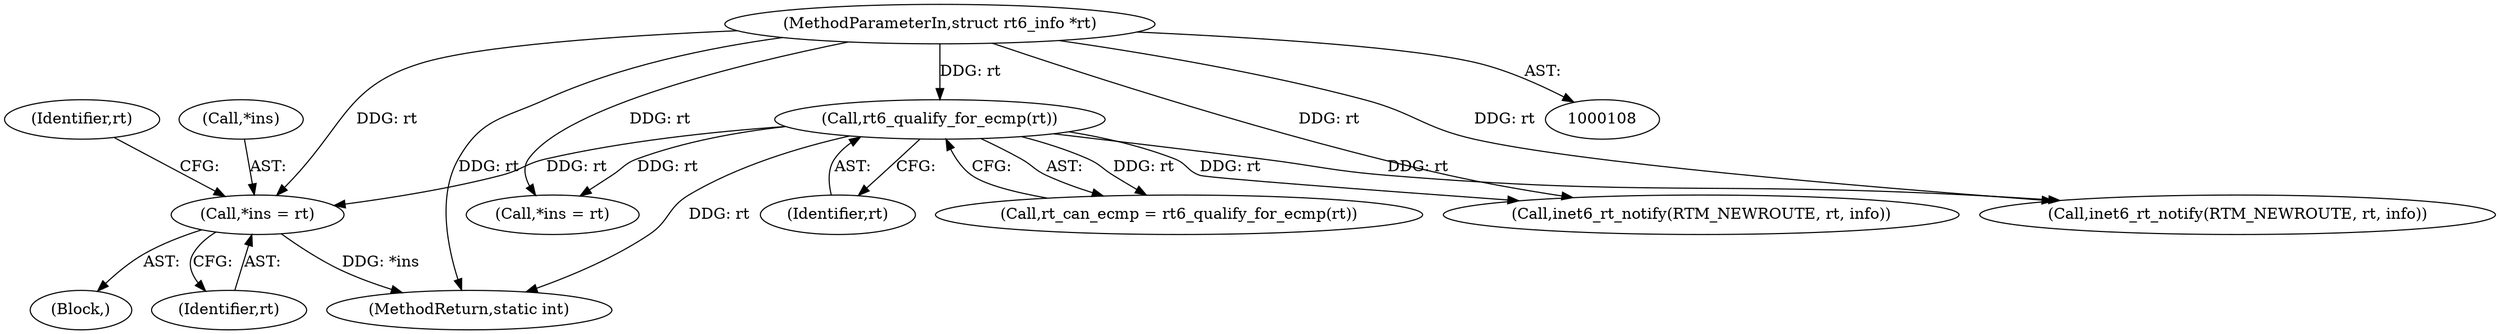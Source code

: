 digraph "0_linux_307f2fb95e9b96b3577916e73d92e104f8f26494@pointer" {
"1000466" [label="(Call,*ins = rt)"];
"1000154" [label="(Call,rt6_qualify_for_ecmp(rt))"];
"1000110" [label="(MethodParameterIn,struct rt6_info *rt)"];
"1000472" [label="(Identifier,rt)"];
"1000522" [label="(MethodReturn,static int)"];
"1000152" [label="(Call,rt_can_ecmp = rt6_qualify_for_ecmp(rt))"];
"1000110" [label="(MethodParameterIn,struct rt6_info *rt)"];
"1000466" [label="(Call,*ins = rt)"];
"1000491" [label="(Call,inet6_rt_notify(RTM_NEWROUTE, rt, info))"];
"1000453" [label="(Block,)"];
"1000155" [label="(Identifier,rt)"];
"1000154" [label="(Call,rt6_qualify_for_ecmp(rt))"];
"1000401" [label="(Call,*ins = rt)"];
"1000467" [label="(Call,*ins)"];
"1000469" [label="(Identifier,rt)"];
"1000415" [label="(Call,inet6_rt_notify(RTM_NEWROUTE, rt, info))"];
"1000466" -> "1000453"  [label="AST: "];
"1000466" -> "1000469"  [label="CFG: "];
"1000467" -> "1000466"  [label="AST: "];
"1000469" -> "1000466"  [label="AST: "];
"1000472" -> "1000466"  [label="CFG: "];
"1000466" -> "1000522"  [label="DDG: *ins"];
"1000154" -> "1000466"  [label="DDG: rt"];
"1000110" -> "1000466"  [label="DDG: rt"];
"1000154" -> "1000152"  [label="AST: "];
"1000154" -> "1000155"  [label="CFG: "];
"1000155" -> "1000154"  [label="AST: "];
"1000152" -> "1000154"  [label="CFG: "];
"1000154" -> "1000522"  [label="DDG: rt"];
"1000154" -> "1000152"  [label="DDG: rt"];
"1000110" -> "1000154"  [label="DDG: rt"];
"1000154" -> "1000401"  [label="DDG: rt"];
"1000154" -> "1000415"  [label="DDG: rt"];
"1000154" -> "1000491"  [label="DDG: rt"];
"1000110" -> "1000108"  [label="AST: "];
"1000110" -> "1000522"  [label="DDG: rt"];
"1000110" -> "1000401"  [label="DDG: rt"];
"1000110" -> "1000415"  [label="DDG: rt"];
"1000110" -> "1000491"  [label="DDG: rt"];
}
